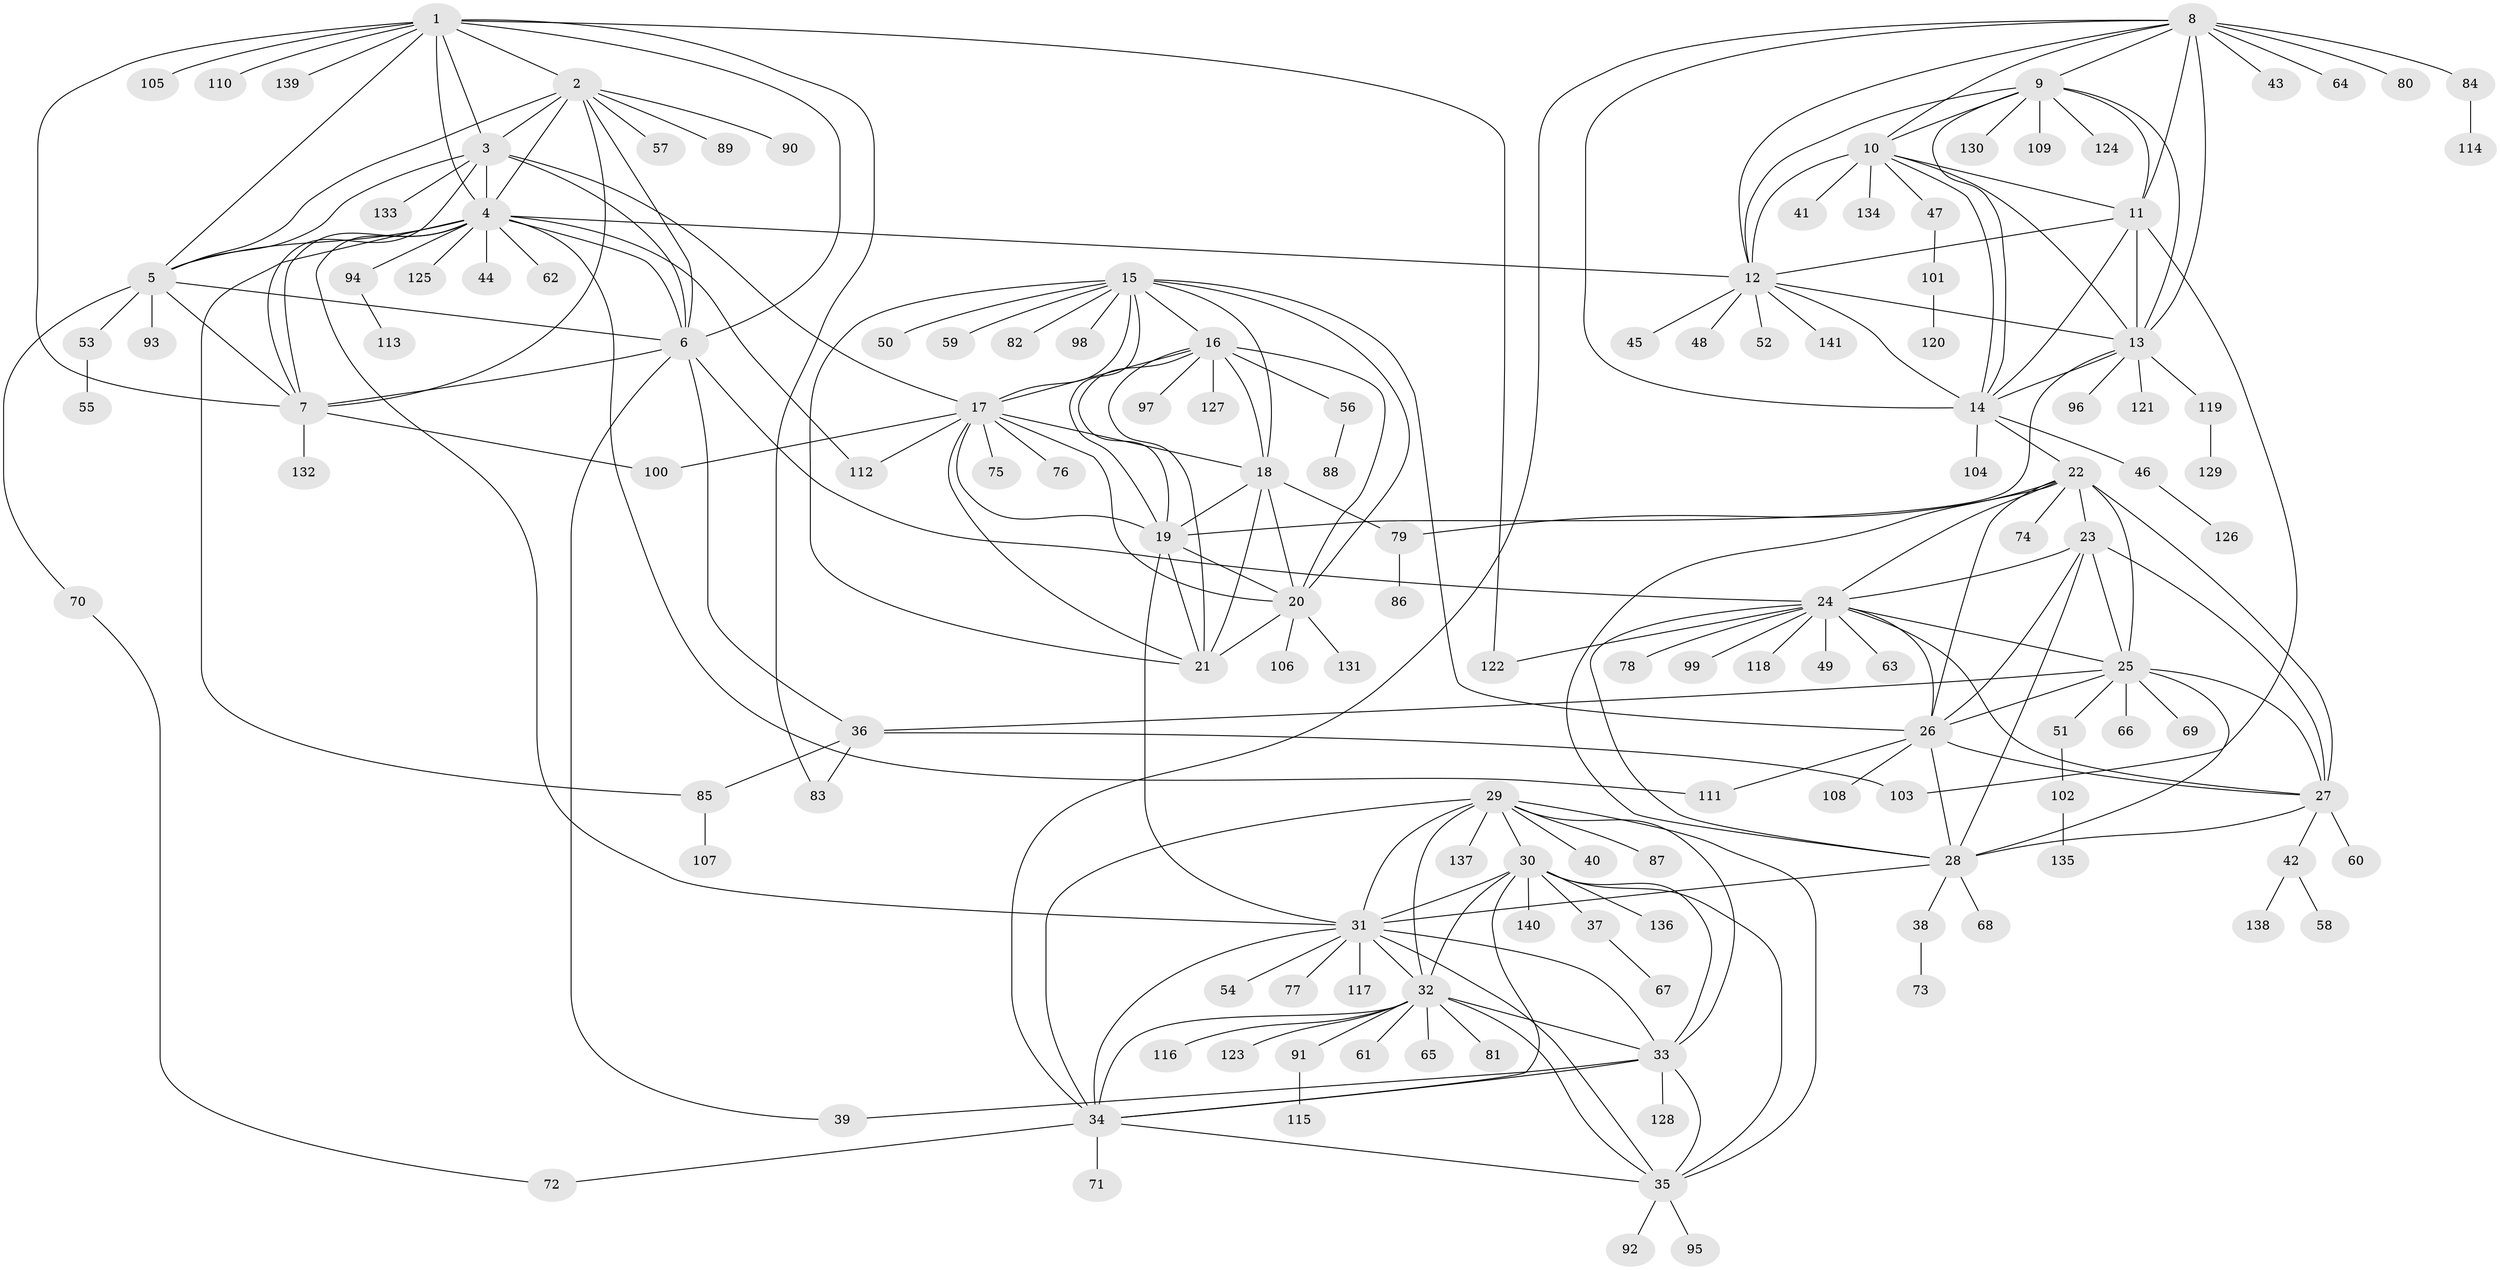 // coarse degree distribution, {6: 0.047058823529411764, 7: 0.11764705882352941, 14: 0.011764705882352941, 8: 0.11764705882352941, 9: 0.03529411764705882, 10: 0.023529411764705882, 5: 0.011764705882352941, 11: 0.023529411764705882, 4: 0.011764705882352941, 1: 0.4470588235294118, 2: 0.15294117647058825}
// Generated by graph-tools (version 1.1) at 2025/52/03/04/25 22:52:09]
// undirected, 141 vertices, 232 edges
graph export_dot {
  node [color=gray90,style=filled];
  1;
  2;
  3;
  4;
  5;
  6;
  7;
  8;
  9;
  10;
  11;
  12;
  13;
  14;
  15;
  16;
  17;
  18;
  19;
  20;
  21;
  22;
  23;
  24;
  25;
  26;
  27;
  28;
  29;
  30;
  31;
  32;
  33;
  34;
  35;
  36;
  37;
  38;
  39;
  40;
  41;
  42;
  43;
  44;
  45;
  46;
  47;
  48;
  49;
  50;
  51;
  52;
  53;
  54;
  55;
  56;
  57;
  58;
  59;
  60;
  61;
  62;
  63;
  64;
  65;
  66;
  67;
  68;
  69;
  70;
  71;
  72;
  73;
  74;
  75;
  76;
  77;
  78;
  79;
  80;
  81;
  82;
  83;
  84;
  85;
  86;
  87;
  88;
  89;
  90;
  91;
  92;
  93;
  94;
  95;
  96;
  97;
  98;
  99;
  100;
  101;
  102;
  103;
  104;
  105;
  106;
  107;
  108;
  109;
  110;
  111;
  112;
  113;
  114;
  115;
  116;
  117;
  118;
  119;
  120;
  121;
  122;
  123;
  124;
  125;
  126;
  127;
  128;
  129;
  130;
  131;
  132;
  133;
  134;
  135;
  136;
  137;
  138;
  139;
  140;
  141;
  1 -- 2;
  1 -- 3;
  1 -- 4;
  1 -- 5;
  1 -- 6;
  1 -- 7;
  1 -- 83;
  1 -- 105;
  1 -- 110;
  1 -- 122;
  1 -- 139;
  2 -- 3;
  2 -- 4;
  2 -- 5;
  2 -- 6;
  2 -- 7;
  2 -- 57;
  2 -- 89;
  2 -- 90;
  3 -- 4;
  3 -- 5;
  3 -- 6;
  3 -- 7;
  3 -- 17;
  3 -- 133;
  4 -- 5;
  4 -- 6;
  4 -- 7;
  4 -- 12;
  4 -- 31;
  4 -- 44;
  4 -- 62;
  4 -- 85;
  4 -- 94;
  4 -- 111;
  4 -- 112;
  4 -- 125;
  5 -- 6;
  5 -- 7;
  5 -- 53;
  5 -- 70;
  5 -- 93;
  6 -- 7;
  6 -- 24;
  6 -- 36;
  6 -- 39;
  7 -- 100;
  7 -- 132;
  8 -- 9;
  8 -- 10;
  8 -- 11;
  8 -- 12;
  8 -- 13;
  8 -- 14;
  8 -- 34;
  8 -- 43;
  8 -- 64;
  8 -- 80;
  8 -- 84;
  9 -- 10;
  9 -- 11;
  9 -- 12;
  9 -- 13;
  9 -- 14;
  9 -- 109;
  9 -- 124;
  9 -- 130;
  10 -- 11;
  10 -- 12;
  10 -- 13;
  10 -- 14;
  10 -- 41;
  10 -- 47;
  10 -- 134;
  11 -- 12;
  11 -- 13;
  11 -- 14;
  11 -- 103;
  12 -- 13;
  12 -- 14;
  12 -- 45;
  12 -- 48;
  12 -- 52;
  12 -- 141;
  13 -- 14;
  13 -- 19;
  13 -- 96;
  13 -- 119;
  13 -- 121;
  14 -- 22;
  14 -- 46;
  14 -- 104;
  15 -- 16;
  15 -- 17;
  15 -- 18;
  15 -- 19;
  15 -- 20;
  15 -- 21;
  15 -- 26;
  15 -- 50;
  15 -- 59;
  15 -- 82;
  15 -- 98;
  16 -- 17;
  16 -- 18;
  16 -- 19;
  16 -- 20;
  16 -- 21;
  16 -- 56;
  16 -- 97;
  16 -- 127;
  17 -- 18;
  17 -- 19;
  17 -- 20;
  17 -- 21;
  17 -- 75;
  17 -- 76;
  17 -- 100;
  17 -- 112;
  18 -- 19;
  18 -- 20;
  18 -- 21;
  18 -- 79;
  19 -- 20;
  19 -- 21;
  19 -- 31;
  20 -- 21;
  20 -- 106;
  20 -- 131;
  22 -- 23;
  22 -- 24;
  22 -- 25;
  22 -- 26;
  22 -- 27;
  22 -- 28;
  22 -- 74;
  22 -- 79;
  23 -- 24;
  23 -- 25;
  23 -- 26;
  23 -- 27;
  23 -- 28;
  24 -- 25;
  24 -- 26;
  24 -- 27;
  24 -- 28;
  24 -- 49;
  24 -- 63;
  24 -- 78;
  24 -- 99;
  24 -- 118;
  24 -- 122;
  25 -- 26;
  25 -- 27;
  25 -- 28;
  25 -- 36;
  25 -- 51;
  25 -- 66;
  25 -- 69;
  26 -- 27;
  26 -- 28;
  26 -- 108;
  26 -- 111;
  27 -- 28;
  27 -- 42;
  27 -- 60;
  28 -- 31;
  28 -- 38;
  28 -- 68;
  29 -- 30;
  29 -- 31;
  29 -- 32;
  29 -- 33;
  29 -- 34;
  29 -- 35;
  29 -- 40;
  29 -- 87;
  29 -- 137;
  30 -- 31;
  30 -- 32;
  30 -- 33;
  30 -- 34;
  30 -- 35;
  30 -- 37;
  30 -- 136;
  30 -- 140;
  31 -- 32;
  31 -- 33;
  31 -- 34;
  31 -- 35;
  31 -- 54;
  31 -- 77;
  31 -- 117;
  32 -- 33;
  32 -- 34;
  32 -- 35;
  32 -- 61;
  32 -- 65;
  32 -- 81;
  32 -- 91;
  32 -- 116;
  32 -- 123;
  33 -- 34;
  33 -- 35;
  33 -- 39;
  33 -- 128;
  34 -- 35;
  34 -- 71;
  34 -- 72;
  35 -- 92;
  35 -- 95;
  36 -- 83;
  36 -- 85;
  36 -- 103;
  37 -- 67;
  38 -- 73;
  42 -- 58;
  42 -- 138;
  46 -- 126;
  47 -- 101;
  51 -- 102;
  53 -- 55;
  56 -- 88;
  70 -- 72;
  79 -- 86;
  84 -- 114;
  85 -- 107;
  91 -- 115;
  94 -- 113;
  101 -- 120;
  102 -- 135;
  119 -- 129;
}

